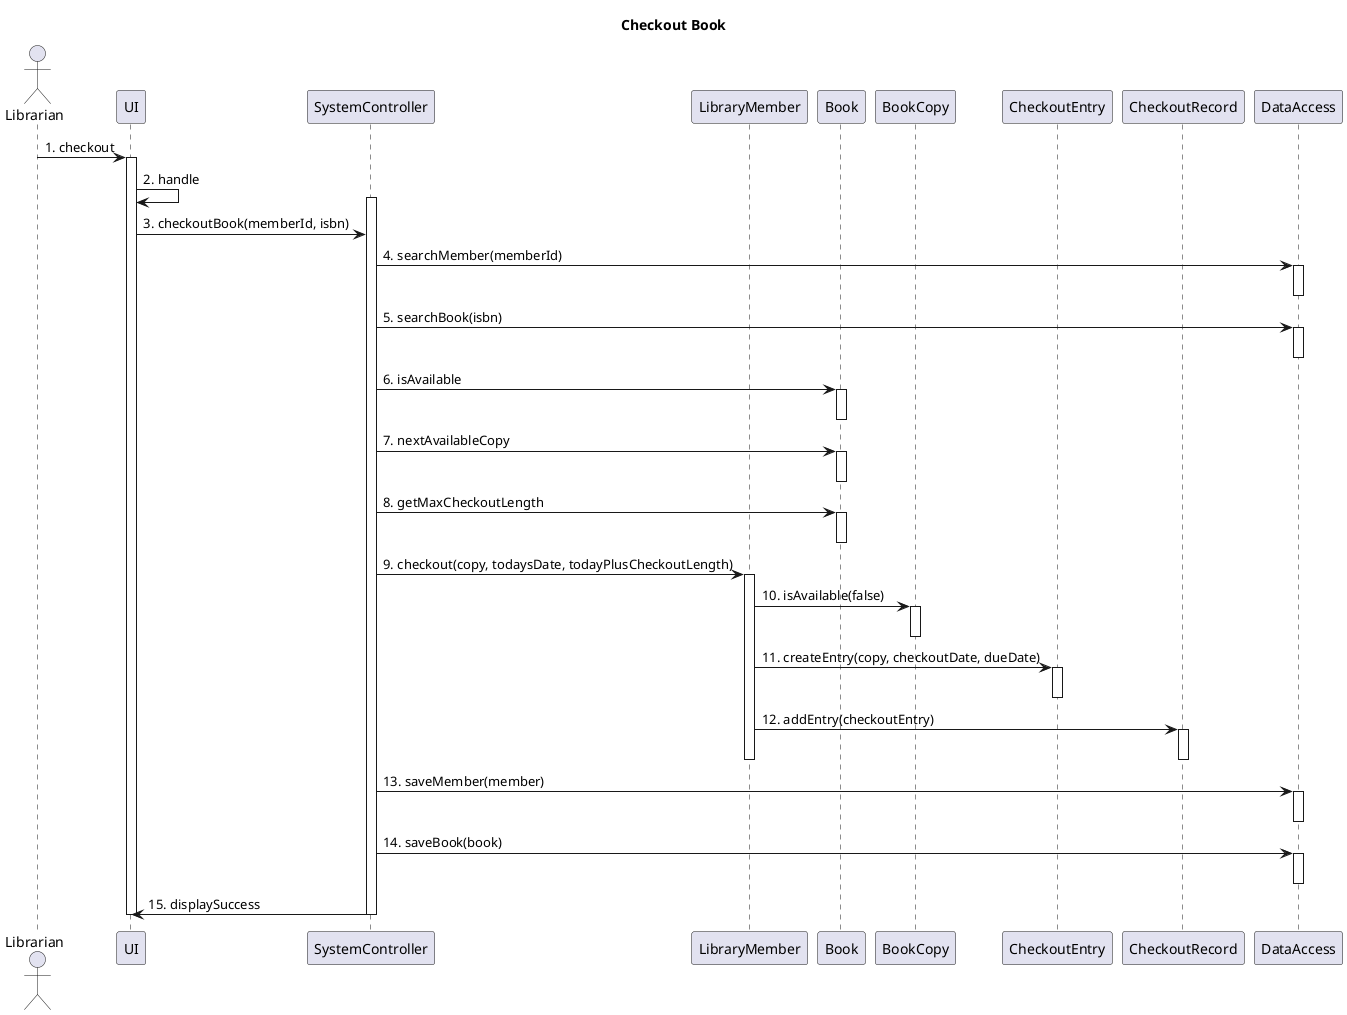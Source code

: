 @startuml "Checkout"
title Checkout Book

actor Librarian

participant UI
participant SystemController
participant LibraryMember
participant Book
participant BookCopy
participant CheckoutEntry
participant CheckoutRecord
participant DataAccess


Librarian -> UI: 1. checkout
activate UI
    UI -> UI: 2. handle
    activate SystemController
        UI -> SystemController: 3. checkoutBook(memberId, isbn)
        SystemController -> DataAccess: 4. searchMember(memberId)
        activate DataAccess
        deactivate DataAccess

        SystemController -> DataAccess: 5. searchBook(isbn)
        activate DataAccess
        deactivate DataAccess

        SystemController -> Book: 6. isAvailable
        activate Book
        deactivate Book

        SystemController  -> Book: 7. nextAvailableCopy
        activate Book
        deactivate Book

        SystemController -> Book: 8. getMaxCheckoutLength
        activate Book
        deactivate Book

        SystemController -> LibraryMember: 9. checkout(copy, todaysDate, todayPlusCheckoutLength)
        activate LibraryMember
            LibraryMember -> BookCopy: 10. isAvailable(false)
            activate BookCopy
            deactivate BookCopy
            LibraryMember -> CheckoutEntry: 11. createEntry(copy, checkoutDate, dueDate)
            activate CheckoutEntry
            deactivate CheckoutEntry
            LibraryMember -> CheckoutRecord: 12. addEntry(checkoutEntry)
            activate CheckoutRecord
            deactivate CheckoutRecord

        deactivate LibraryMember
        SystemController -> DataAccess: 13. saveMember(member)
        activate DataAccess
        deactivate DataAccess
        SystemController -> DataAccess: 14. saveBook(book)
        activate DataAccess
        deactivate DataAccess

        deactivate LibraryMember
        SystemController -> UI: 15. displaySuccess
    deactivate SystemController
deactivate UI

@enduml